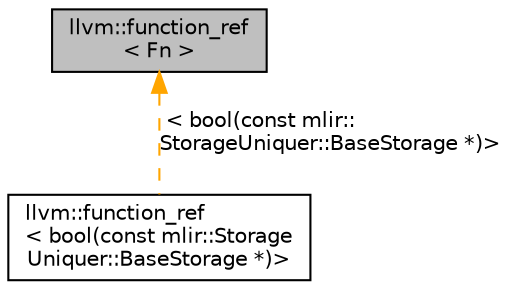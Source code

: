 digraph "llvm::function_ref&lt; Fn &gt;"
{
  bgcolor="transparent";
  edge [fontname="Helvetica",fontsize="10",labelfontname="Helvetica",labelfontsize="10"];
  node [fontname="Helvetica",fontsize="10",shape=record];
  Node0 [label="llvm::function_ref\l\< Fn \>",height=0.2,width=0.4,color="black", fillcolor="grey75", style="filled", fontcolor="black"];
  Node0 -> Node1 [dir="back",color="orange",fontsize="10",style="dashed",label=" \< bool(const mlir::\lStorageUniquer::BaseStorage *)\>" ,fontname="Helvetica"];
  Node1 [label="llvm::function_ref\l\< bool(const mlir::Storage\lUniquer::BaseStorage *)\>",height=0.2,width=0.4,color="black",URL="$classllvm_1_1function__ref.html"];
}
